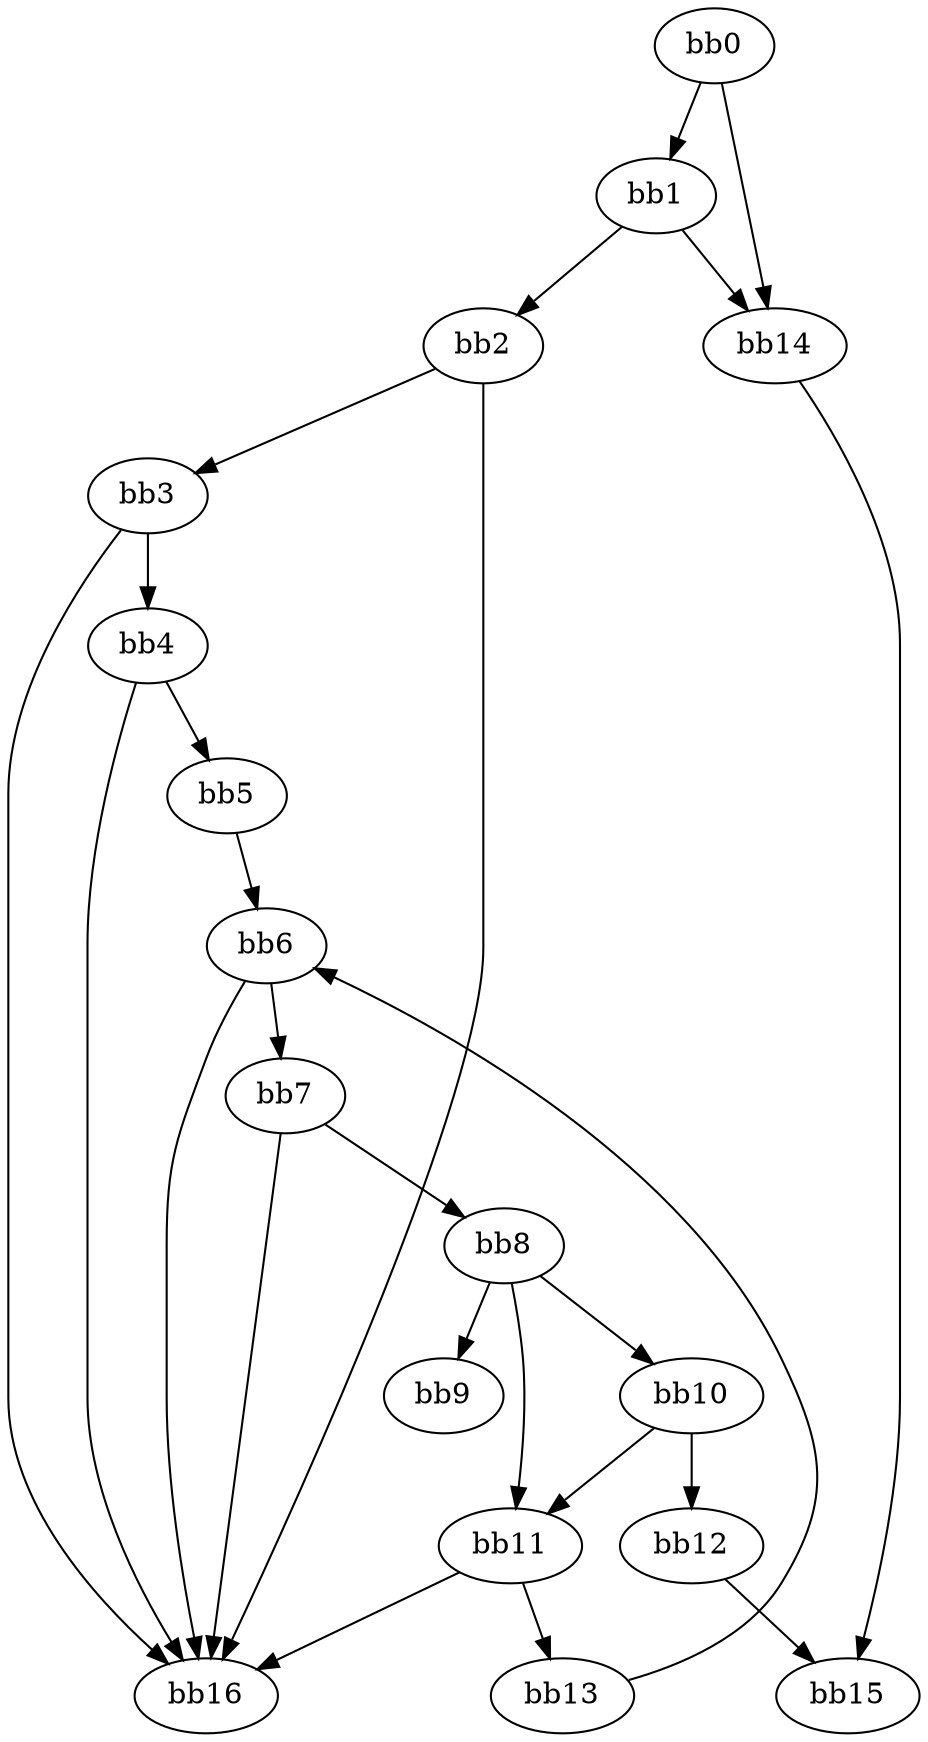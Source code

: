 digraph {
    0 [ label = "bb0\l" ]
    1 [ label = "bb1\l" ]
    2 [ label = "bb2\l" ]
    3 [ label = "bb3\l" ]
    4 [ label = "bb4\l" ]
    5 [ label = "bb5\l" ]
    6 [ label = "bb6\l" ]
    7 [ label = "bb7\l" ]
    8 [ label = "bb8\l" ]
    9 [ label = "bb9\l" ]
    10 [ label = "bb10\l" ]
    11 [ label = "bb11\l" ]
    12 [ label = "bb12\l" ]
    13 [ label = "bb13\l" ]
    14 [ label = "bb14\l" ]
    15 [ label = "bb15\l" ]
    16 [ label = "bb16\l" ]
    0 -> 1 [ ]
    0 -> 14 [ ]
    1 -> 2 [ ]
    1 -> 14 [ ]
    2 -> 3 [ ]
    2 -> 16 [ ]
    3 -> 4 [ ]
    3 -> 16 [ ]
    4 -> 5 [ ]
    4 -> 16 [ ]
    5 -> 6 [ ]
    6 -> 7 [ ]
    6 -> 16 [ ]
    7 -> 8 [ ]
    7 -> 16 [ ]
    8 -> 9 [ ]
    8 -> 10 [ ]
    8 -> 11 [ ]
    10 -> 11 [ ]
    10 -> 12 [ ]
    11 -> 13 [ ]
    11 -> 16 [ ]
    12 -> 15 [ ]
    13 -> 6 [ ]
    14 -> 15 [ ]
}

